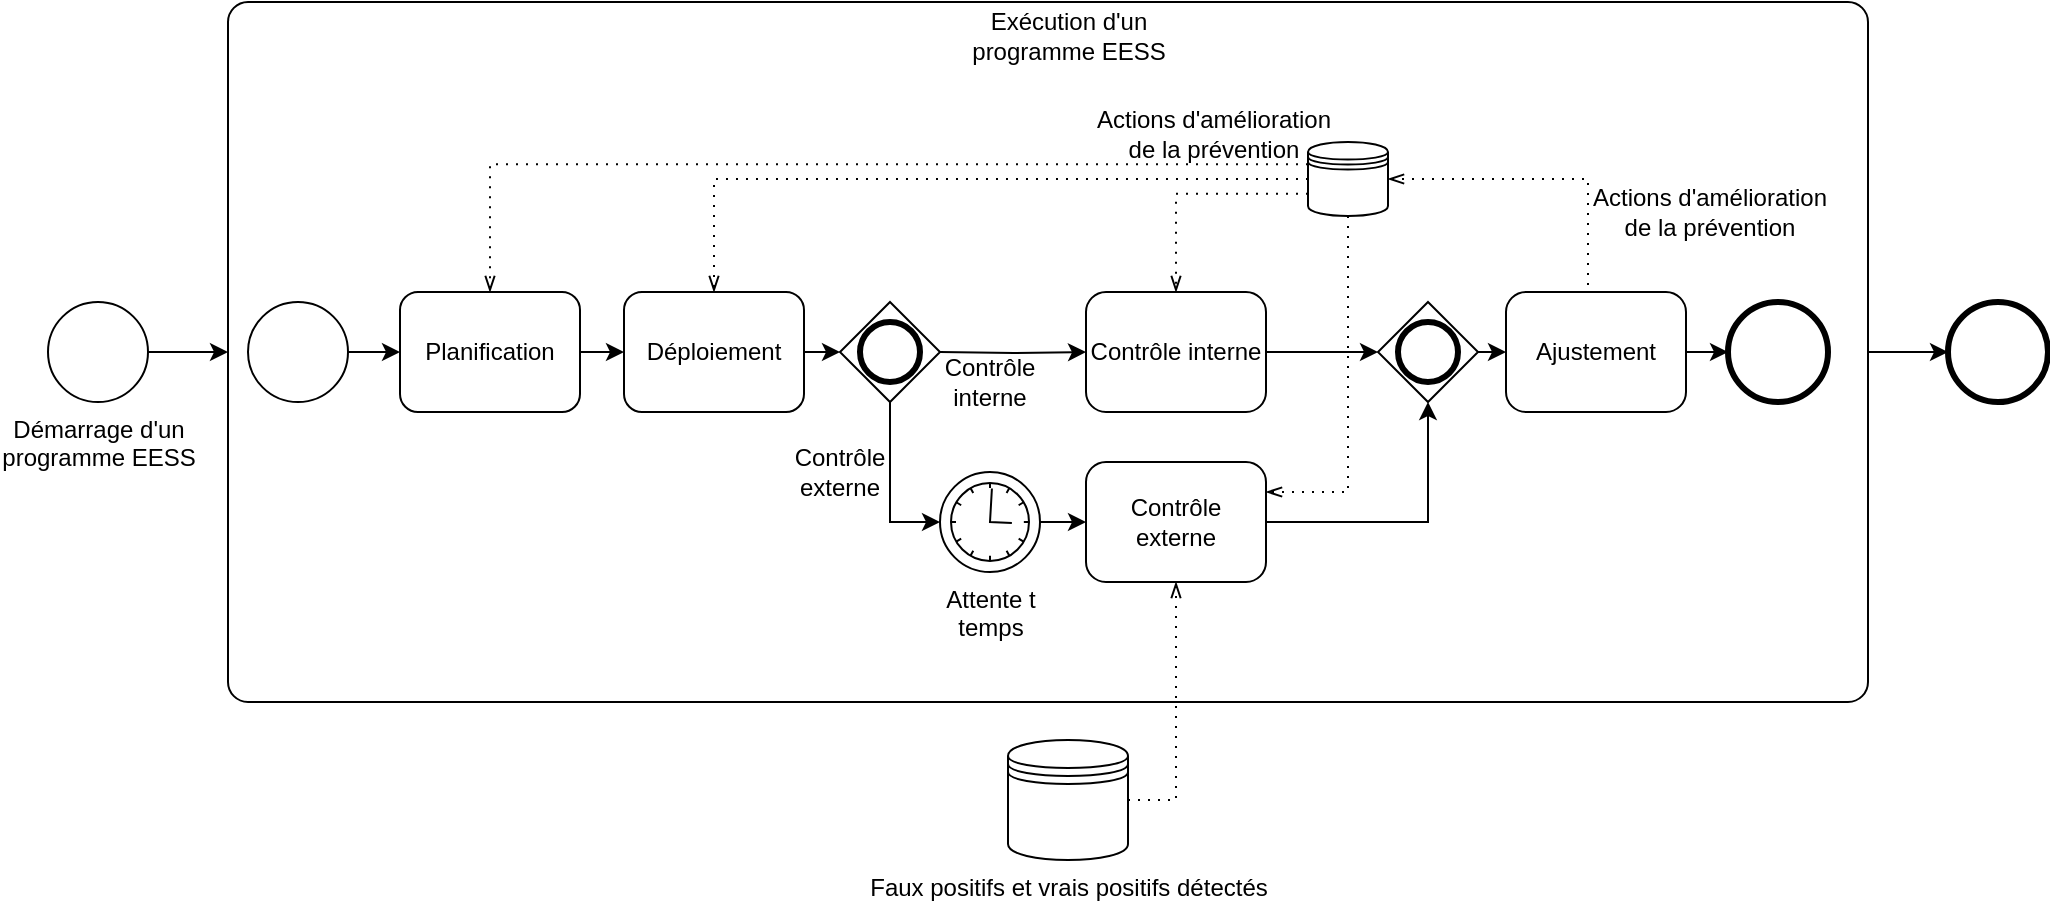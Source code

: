 <mxfile version="21.3.7" type="github">
  <diagram name="Page-1" id="w6NB8-itPwkIWRnW1Z4t">
    <mxGraphModel dx="2283" dy="794" grid="1" gridSize="10" guides="1" tooltips="1" connect="1" arrows="1" fold="1" page="1" pageScale="1" pageWidth="850" pageHeight="1100" math="0" shadow="0">
      <root>
        <mxCell id="0" />
        <mxCell id="1" parent="0" />
        <mxCell id="VWvn2gMX9nb7FNd9Dha_-62" style="edgeStyle=orthogonalEdgeStyle;rounded=0;orthogonalLoop=1;jettySize=auto;html=1;exitX=1;exitY=0.5;exitDx=0;exitDy=0;exitPerimeter=0;" parent="1" source="VWvn2gMX9nb7FNd9Dha_-54" target="VWvn2gMX9nb7FNd9Dha_-61" edge="1">
          <mxGeometry relative="1" as="geometry" />
        </mxCell>
        <mxCell id="VWvn2gMX9nb7FNd9Dha_-54" value="" style="points=[[0.25,0,0],[0.5,0,0],[0.75,0,0],[1,0.25,0],[1,0.5,0],[1,0.75,0],[0.75,1,0],[0.5,1,0],[0.25,1,0],[0,0.75,0],[0,0.5,0],[0,0.25,0]];shape=mxgraph.bpmn.task;whiteSpace=wrap;rectStyle=rounded;size=10;html=1;container=0;expand=0;collapsible=0;taskMarker=abstract;" parent="1" vertex="1">
          <mxGeometry x="-150" y="150" width="820" height="350" as="geometry" />
        </mxCell>
        <mxCell id="VWvn2gMX9nb7FNd9Dha_-47" value="&lt;div&gt;Faux positifs et vrais positifs détectés&lt;/div&gt;" style="shape=datastore;html=1;labelPosition=center;verticalLabelPosition=bottom;align=center;verticalAlign=top;" parent="1" vertex="1">
          <mxGeometry x="240" y="519" width="60" height="60" as="geometry" />
        </mxCell>
        <mxCell id="VWvn2gMX9nb7FNd9Dha_-51" value="" style="edgeStyle=elbowEdgeStyle;fontSize=12;html=1;endFill=0;startFill=0;endSize=6;startSize=6;dashed=1;dashPattern=1 4;endArrow=openThin;startArrow=none;rounded=0;exitX=1;exitY=0.5;exitDx=0;exitDy=0;entryX=0.5;entryY=1;entryDx=0;entryDy=0;entryPerimeter=0;" parent="1" source="VWvn2gMX9nb7FNd9Dha_-47" target="VWvn2gMX9nb7FNd9Dha_-41" edge="1">
          <mxGeometry width="160" relative="1" as="geometry">
            <mxPoint x="360" y="280" as="sourcePoint" />
            <mxPoint x="520" y="280" as="targetPoint" />
            <Array as="points">
              <mxPoint x="324" y="540" />
              <mxPoint x="330" y="520" />
            </Array>
          </mxGeometry>
        </mxCell>
        <mxCell id="VWvn2gMX9nb7FNd9Dha_-60" style="edgeStyle=orthogonalEdgeStyle;rounded=0;orthogonalLoop=1;jettySize=auto;html=1;exitX=1;exitY=0.5;exitDx=0;exitDy=0;exitPerimeter=0;entryX=0;entryY=0.5;entryDx=0;entryDy=0;entryPerimeter=0;" parent="1" source="VWvn2gMX9nb7FNd9Dha_-59" target="VWvn2gMX9nb7FNd9Dha_-54" edge="1">
          <mxGeometry relative="1" as="geometry" />
        </mxCell>
        <mxCell id="VWvn2gMX9nb7FNd9Dha_-59" value="Démarrage d&#39;un&lt;br&gt;programme EESS" style="points=[[0.145,0.145,0],[0.5,0,0],[0.855,0.145,0],[1,0.5,0],[0.855,0.855,0],[0.5,1,0],[0.145,0.855,0],[0,0.5,0]];shape=mxgraph.bpmn.event;html=1;verticalLabelPosition=bottom;labelBackgroundColor=#ffffff;verticalAlign=top;align=center;perimeter=ellipsePerimeter;outlineConnect=0;aspect=fixed;outline=standard;symbol=general;" parent="1" vertex="1">
          <mxGeometry x="-240" y="300" width="50" height="50" as="geometry" />
        </mxCell>
        <mxCell id="VWvn2gMX9nb7FNd9Dha_-61" value="" style="points=[[0.145,0.145,0],[0.5,0,0],[0.855,0.145,0],[1,0.5,0],[0.855,0.855,0],[0.5,1,0],[0.145,0.855,0],[0,0.5,0]];shape=mxgraph.bpmn.event;html=1;verticalLabelPosition=bottom;labelBackgroundColor=#ffffff;verticalAlign=top;align=center;perimeter=ellipsePerimeter;outlineConnect=0;aspect=fixed;outline=end;symbol=terminate2;" parent="1" vertex="1">
          <mxGeometry x="710" y="300" width="50" height="50" as="geometry" />
        </mxCell>
        <mxCell id="VWvn2gMX9nb7FNd9Dha_-55" value="Exécution d&#39;un programme EESS" style="text;html=1;strokeColor=none;fillColor=none;align=center;verticalAlign=middle;whiteSpace=wrap;rounded=0;" parent="1" vertex="1">
          <mxGeometry x="212.5" y="150" width="115" height="34.138" as="geometry" />
        </mxCell>
        <mxCell id="VWvn2gMX9nb7FNd9Dha_-7" value="" style="points=[[0.145,0.145,0],[0.5,0,0],[0.855,0.145,0],[1,0.5,0],[0.855,0.855,0],[0.5,1,0],[0.145,0.855,0],[0,0.5,0]];shape=mxgraph.bpmn.event;html=1;verticalLabelPosition=bottom;labelBackgroundColor=#ffffff;verticalAlign=top;align=center;perimeter=ellipsePerimeter;outlineConnect=0;aspect=fixed;outline=end;symbol=terminate2;" parent="1" vertex="1">
          <mxGeometry x="600" y="300" width="50" height="50" as="geometry" />
        </mxCell>
        <mxCell id="VWvn2gMX9nb7FNd9Dha_-40" value="Contrôle interne" style="points=[[0.25,0,0],[0.5,0,0],[0.75,0,0],[1,0.25,0],[1,0.5,0],[1,0.75,0],[0.75,1,0],[0.5,1,0],[0.25,1,0],[0,0.75,0],[0,0.5,0],[0,0.25,0]];shape=mxgraph.bpmn.task;whiteSpace=wrap;rectStyle=rounded;size=10;html=1;container=1;expand=0;collapsible=0;taskMarker=abstract;" parent="1" vertex="1">
          <mxGeometry x="279" y="295" width="90" height="60" as="geometry" />
        </mxCell>
        <mxCell id="VWvn2gMX9nb7FNd9Dha_-2" value="Déploiement" style="rounded=1;whiteSpace=wrap;html=1;" parent="1" vertex="1">
          <mxGeometry x="48" y="295" width="90" height="60" as="geometry" />
        </mxCell>
        <mxCell id="VWvn2gMX9nb7FNd9Dha_-1" value="Planification" style="rounded=1;whiteSpace=wrap;html=1;" parent="1" vertex="1">
          <mxGeometry x="-64" y="295" width="90" height="60" as="geometry" />
        </mxCell>
        <mxCell id="VWvn2gMX9nb7FNd9Dha_-45" style="edgeStyle=orthogonalEdgeStyle;rounded=0;orthogonalLoop=1;jettySize=auto;html=1;exitX=1;exitY=0.5;exitDx=0;exitDy=0;exitPerimeter=0;entryX=0;entryY=0.5;entryDx=0;entryDy=0;entryPerimeter=0;" parent="1" source="VWvn2gMX9nb7FNd9Dha_-40" target="VWvn2gMX9nb7FNd9Dha_-67" edge="1">
          <mxGeometry relative="1" as="geometry">
            <mxPoint x="390" y="330" as="targetPoint" />
          </mxGeometry>
        </mxCell>
        <mxCell id="VWvn2gMX9nb7FNd9Dha_-37" style="edgeStyle=orthogonalEdgeStyle;rounded=0;orthogonalLoop=1;jettySize=auto;html=1;exitX=1;exitY=0.5;exitDx=0;exitDy=0;exitPerimeter=0;entryX=0;entryY=0.5;entryDx=0;entryDy=0;entryPerimeter=0;" parent="1" target="VWvn2gMX9nb7FNd9Dha_-40" edge="1">
          <mxGeometry relative="1" as="geometry">
            <mxPoint x="206" y="325" as="sourcePoint" />
            <mxPoint x="270" y="290" as="targetPoint" />
          </mxGeometry>
        </mxCell>
        <mxCell id="VWvn2gMX9nb7FNd9Dha_-13" style="edgeStyle=orthogonalEdgeStyle;rounded=0;orthogonalLoop=1;jettySize=auto;html=1;exitX=1;exitY=0.5;exitDx=0;exitDy=0;entryX=0;entryY=0.5;entryDx=0;entryDy=0;" parent="1" source="VWvn2gMX9nb7FNd9Dha_-1" target="VWvn2gMX9nb7FNd9Dha_-2" edge="1">
          <mxGeometry relative="1" as="geometry" />
        </mxCell>
        <mxCell id="VWvn2gMX9nb7FNd9Dha_-41" value="Contrôle externe" style="points=[[0.25,0,0],[0.5,0,0],[0.75,0,0],[1,0.25,0],[1,0.5,0],[1,0.75,0],[0.75,1,0],[0.5,1,0],[0.25,1,0],[0,0.75,0],[0,0.5,0],[0,0.25,0]];shape=mxgraph.bpmn.task;whiteSpace=wrap;rectStyle=rounded;size=10;html=1;container=1;expand=0;collapsible=0;taskMarker=abstract;" parent="1" vertex="1">
          <mxGeometry x="279" y="380" width="90" height="60" as="geometry" />
        </mxCell>
        <mxCell id="VWvn2gMX9nb7FNd9Dha_-46" style="edgeStyle=orthogonalEdgeStyle;rounded=0;orthogonalLoop=1;jettySize=auto;html=1;exitX=1;exitY=0.5;exitDx=0;exitDy=0;exitPerimeter=0;entryX=0.5;entryY=1;entryDx=0;entryDy=0;entryPerimeter=0;" parent="1" source="VWvn2gMX9nb7FNd9Dha_-41" target="VWvn2gMX9nb7FNd9Dha_-67" edge="1">
          <mxGeometry relative="1" as="geometry">
            <mxPoint x="435" y="350" as="targetPoint" />
          </mxGeometry>
        </mxCell>
        <mxCell id="VWvn2gMX9nb7FNd9Dha_-39" value="Attente t&lt;br&gt;temps" style="points=[[0.145,0.145,0],[0.5,0,0],[0.855,0.145,0],[1,0.5,0],[0.855,0.855,0],[0.5,1,0],[0.145,0.855,0],[0,0.5,0]];shape=mxgraph.bpmn.event;html=1;verticalLabelPosition=bottom;labelBackgroundColor=#ffffff;verticalAlign=top;align=center;perimeter=ellipsePerimeter;outlineConnect=0;aspect=fixed;outline=standard;symbol=timer;" parent="1" vertex="1">
          <mxGeometry x="206" y="385" width="50" height="50" as="geometry" />
        </mxCell>
        <mxCell id="VWvn2gMX9nb7FNd9Dha_-42" style="edgeStyle=orthogonalEdgeStyle;rounded=0;orthogonalLoop=1;jettySize=auto;html=1;exitX=0.5;exitY=1;exitDx=0;exitDy=0;exitPerimeter=0;entryX=0;entryY=0.5;entryDx=0;entryDy=0;entryPerimeter=0;" parent="1" source="VWvn2gMX9nb7FNd9Dha_-66" target="VWvn2gMX9nb7FNd9Dha_-39" edge="1">
          <mxGeometry relative="1" as="geometry">
            <mxPoint x="181" y="350" as="sourcePoint" />
          </mxGeometry>
        </mxCell>
        <mxCell id="VWvn2gMX9nb7FNd9Dha_-43" style="edgeStyle=orthogonalEdgeStyle;rounded=0;orthogonalLoop=1;jettySize=auto;html=1;exitX=1;exitY=0.5;exitDx=0;exitDy=0;exitPerimeter=0;entryX=0;entryY=0.5;entryDx=0;entryDy=0;entryPerimeter=0;" parent="1" source="VWvn2gMX9nb7FNd9Dha_-39" target="VWvn2gMX9nb7FNd9Dha_-41" edge="1">
          <mxGeometry relative="1" as="geometry" />
        </mxCell>
        <mxCell id="VWvn2gMX9nb7FNd9Dha_-24" value="&lt;div&gt;Contrôle interne&lt;/div&gt;" style="text;html=1;strokeColor=none;fillColor=none;align=center;verticalAlign=middle;whiteSpace=wrap;rounded=0;" parent="1" vertex="1">
          <mxGeometry x="201" y="325" width="60" height="30" as="geometry" />
        </mxCell>
        <mxCell id="VWvn2gMX9nb7FNd9Dha_-29" value="&lt;div&gt;Contrôle&lt;/div&gt;&lt;div&gt;externe&lt;/div&gt;" style="text;html=1;strokeColor=none;fillColor=none;align=center;verticalAlign=middle;whiteSpace=wrap;rounded=0;" parent="1" vertex="1">
          <mxGeometry x="126" y="370" width="60" height="30" as="geometry" />
        </mxCell>
        <mxCell id="VWvn2gMX9nb7FNd9Dha_-14" style="edgeStyle=orthogonalEdgeStyle;rounded=0;orthogonalLoop=1;jettySize=auto;html=1;exitX=1;exitY=0.5;exitDx=0;exitDy=0;entryX=0;entryY=0.5;entryDx=0;entryDy=0;entryPerimeter=0;" parent="1" source="VWvn2gMX9nb7FNd9Dha_-2" edge="1">
          <mxGeometry relative="1" as="geometry">
            <mxPoint x="156" y="325" as="targetPoint" />
          </mxGeometry>
        </mxCell>
        <mxCell id="VWvn2gMX9nb7FNd9Dha_-8" value="" style="points=[[0.145,0.145,0],[0.5,0,0],[0.855,0.145,0],[1,0.5,0],[0.855,0.855,0],[0.5,1,0],[0.145,0.855,0],[0,0.5,0]];shape=mxgraph.bpmn.event;html=1;verticalLabelPosition=bottom;labelBackgroundColor=#ffffff;verticalAlign=top;align=center;perimeter=ellipsePerimeter;outlineConnect=0;aspect=fixed;outline=standard;symbol=general;" parent="1" vertex="1">
          <mxGeometry x="-140" y="300" width="50" height="50" as="geometry" />
        </mxCell>
        <mxCell id="VWvn2gMX9nb7FNd9Dha_-11" style="edgeStyle=orthogonalEdgeStyle;rounded=0;orthogonalLoop=1;jettySize=auto;html=1;exitX=1;exitY=0.5;exitDx=0;exitDy=0;exitPerimeter=0;" parent="1" source="VWvn2gMX9nb7FNd9Dha_-8" edge="1">
          <mxGeometry relative="1" as="geometry">
            <mxPoint x="-64" y="325" as="targetPoint" />
          </mxGeometry>
        </mxCell>
        <mxCell id="VWvn2gMX9nb7FNd9Dha_-66" value="" style="points=[[0.25,0.25,0],[0.5,0,0],[0.75,0.25,0],[1,0.5,0],[0.75,0.75,0],[0.5,1,0],[0.25,0.75,0],[0,0.5,0]];shape=mxgraph.bpmn.gateway2;html=1;verticalLabelPosition=bottom;labelBackgroundColor=#ffffff;verticalAlign=top;align=center;perimeter=rhombusPerimeter;outlineConnect=0;outline=end;symbol=general;" parent="1" vertex="1">
          <mxGeometry x="156" y="300" width="50" height="50" as="geometry" />
        </mxCell>
        <mxCell id="VWvn2gMX9nb7FNd9Dha_-79" style="edgeStyle=orthogonalEdgeStyle;rounded=0;orthogonalLoop=1;jettySize=auto;html=1;exitX=1;exitY=0.5;exitDx=0;exitDy=0;exitPerimeter=0;entryX=0;entryY=0.5;entryDx=0;entryDy=0;entryPerimeter=0;" parent="1" source="VWvn2gMX9nb7FNd9Dha_-67" target="VWvn2gMX9nb7FNd9Dha_-78" edge="1">
          <mxGeometry relative="1" as="geometry" />
        </mxCell>
        <mxCell id="VWvn2gMX9nb7FNd9Dha_-67" value="" style="points=[[0.25,0.25,0],[0.5,0,0],[0.75,0.25,0],[1,0.5,0],[0.75,0.75,0],[0.5,1,0],[0.25,0.75,0],[0,0.5,0]];shape=mxgraph.bpmn.gateway2;html=1;verticalLabelPosition=bottom;labelBackgroundColor=#ffffff;verticalAlign=top;align=center;perimeter=rhombusPerimeter;outlineConnect=0;outline=end;symbol=general;" parent="1" vertex="1">
          <mxGeometry x="425" y="300" width="50" height="50" as="geometry" />
        </mxCell>
        <mxCell id="LQjUu78uZRlhV1CfJDwQ-1" style="edgeStyle=orthogonalEdgeStyle;rounded=0;orthogonalLoop=1;jettySize=auto;html=1;exitX=1;exitY=0.5;exitDx=0;exitDy=0;exitPerimeter=0;entryX=0;entryY=0.5;entryDx=0;entryDy=0;entryPerimeter=0;" parent="1" source="VWvn2gMX9nb7FNd9Dha_-78" target="VWvn2gMX9nb7FNd9Dha_-7" edge="1">
          <mxGeometry relative="1" as="geometry" />
        </mxCell>
        <mxCell id="VWvn2gMX9nb7FNd9Dha_-78" value="Ajustement" style="points=[[0.25,0,0],[0.5,0,0],[0.75,0,0],[1,0.25,0],[1,0.5,0],[1,0.75,0],[0.75,1,0],[0.5,1,0],[0.25,1,0],[0,0.75,0],[0,0.5,0],[0,0.25,0]];shape=mxgraph.bpmn.task;whiteSpace=wrap;rectStyle=rounded;size=10;html=1;container=1;expand=0;collapsible=0;taskMarker=abstract;" parent="1" vertex="1">
          <mxGeometry x="489" y="295" width="90" height="60" as="geometry" />
        </mxCell>
        <mxCell id="LQjUu78uZRlhV1CfJDwQ-2" value="" style="shape=datastore;html=1;labelPosition=center;verticalLabelPosition=bottom;align=center;verticalAlign=top;" parent="1" vertex="1">
          <mxGeometry x="390" y="220" width="40" height="37" as="geometry" />
        </mxCell>
        <mxCell id="LQjUu78uZRlhV1CfJDwQ-3" value="" style="edgeStyle=elbowEdgeStyle;fontSize=12;html=1;endFill=0;startFill=0;endSize=6;startSize=6;dashed=1;dashPattern=1 4;endArrow=openThin;startArrow=none;rounded=0;exitX=0.75;exitY=0;exitDx=0;exitDy=0;exitPerimeter=0;entryX=1;entryY=0.5;entryDx=0;entryDy=0;" parent="1" source="VWvn2gMX9nb7FNd9Dha_-78" target="LQjUu78uZRlhV1CfJDwQ-2" edge="1">
          <mxGeometry width="160" relative="1" as="geometry">
            <mxPoint x="210" y="300" as="sourcePoint" />
            <mxPoint x="370" y="300" as="targetPoint" />
            <Array as="points">
              <mxPoint x="530" y="260" />
            </Array>
          </mxGeometry>
        </mxCell>
        <mxCell id="LQjUu78uZRlhV1CfJDwQ-4" value="" style="edgeStyle=elbowEdgeStyle;fontSize=12;html=1;endFill=0;startFill=0;endSize=6;startSize=6;dashed=1;dashPattern=1 4;endArrow=openThin;startArrow=none;rounded=0;exitX=0;exitY=0.3;exitDx=0;exitDy=0;entryX=0.5;entryY=0;entryDx=0;entryDy=0;" parent="1" source="LQjUu78uZRlhV1CfJDwQ-2" target="VWvn2gMX9nb7FNd9Dha_-1" edge="1">
          <mxGeometry width="160" relative="1" as="geometry">
            <mxPoint x="150" y="290" as="sourcePoint" />
            <mxPoint x="310" y="290" as="targetPoint" />
            <Array as="points">
              <mxPoint x="-19" y="260" />
            </Array>
          </mxGeometry>
        </mxCell>
        <mxCell id="LQjUu78uZRlhV1CfJDwQ-5" value="" style="edgeStyle=elbowEdgeStyle;fontSize=12;html=1;endFill=0;startFill=0;endSize=6;startSize=6;dashed=1;dashPattern=1 4;endArrow=openThin;startArrow=none;rounded=0;exitX=0;exitY=0.5;exitDx=0;exitDy=0;entryX=0.5;entryY=0;entryDx=0;entryDy=0;" parent="1" source="LQjUu78uZRlhV1CfJDwQ-2" target="VWvn2gMX9nb7FNd9Dha_-2" edge="1">
          <mxGeometry width="160" relative="1" as="geometry">
            <mxPoint x="150" y="290" as="sourcePoint" />
            <mxPoint x="310" y="290" as="targetPoint" />
            <Array as="points">
              <mxPoint x="93" y="260" />
              <mxPoint x="100" y="260" />
              <mxPoint x="100" y="270" />
            </Array>
          </mxGeometry>
        </mxCell>
        <mxCell id="LQjUu78uZRlhV1CfJDwQ-6" value="" style="edgeStyle=elbowEdgeStyle;fontSize=12;html=1;endFill=0;startFill=0;endSize=6;startSize=6;dashed=1;dashPattern=1 4;endArrow=openThin;startArrow=none;rounded=0;exitX=0;exitY=0.7;exitDx=0;exitDy=0;entryX=0.5;entryY=0;entryDx=0;entryDy=0;entryPerimeter=0;" parent="1" source="LQjUu78uZRlhV1CfJDwQ-2" target="VWvn2gMX9nb7FNd9Dha_-40" edge="1">
          <mxGeometry width="160" relative="1" as="geometry">
            <mxPoint x="150" y="290" as="sourcePoint" />
            <mxPoint x="310" y="290" as="targetPoint" />
            <Array as="points">
              <mxPoint x="324" y="270" />
            </Array>
          </mxGeometry>
        </mxCell>
        <mxCell id="LQjUu78uZRlhV1CfJDwQ-7" value="" style="edgeStyle=elbowEdgeStyle;fontSize=12;html=1;endFill=0;startFill=0;endSize=6;startSize=6;dashed=1;dashPattern=1 4;endArrow=openThin;startArrow=none;rounded=0;exitX=0.5;exitY=1;exitDx=0;exitDy=0;entryX=1;entryY=0.25;entryDx=0;entryDy=0;entryPerimeter=0;" parent="1" source="LQjUu78uZRlhV1CfJDwQ-2" target="VWvn2gMX9nb7FNd9Dha_-41" edge="1">
          <mxGeometry width="160" relative="1" as="geometry">
            <mxPoint x="250" y="290" as="sourcePoint" />
            <mxPoint x="410" y="290" as="targetPoint" />
            <Array as="points">
              <mxPoint x="410" y="370" />
              <mxPoint x="420" y="310" />
              <mxPoint x="390" y="360" />
            </Array>
          </mxGeometry>
        </mxCell>
        <mxCell id="LQjUu78uZRlhV1CfJDwQ-8" value="Actions d&#39;amélioration de la prévention" style="text;html=1;strokeColor=none;fillColor=none;align=center;verticalAlign=middle;whiteSpace=wrap;rounded=0;" parent="1" vertex="1">
          <mxGeometry x="526" y="240.14" width="130" height="30" as="geometry" />
        </mxCell>
        <mxCell id="LQjUu78uZRlhV1CfJDwQ-9" value="Actions d&#39;amélioration de la prévention" style="text;html=1;strokeColor=none;fillColor=none;align=center;verticalAlign=middle;whiteSpace=wrap;rounded=0;" parent="1" vertex="1">
          <mxGeometry x="278" y="201" width="130" height="30" as="geometry" />
        </mxCell>
      </root>
    </mxGraphModel>
  </diagram>
</mxfile>
